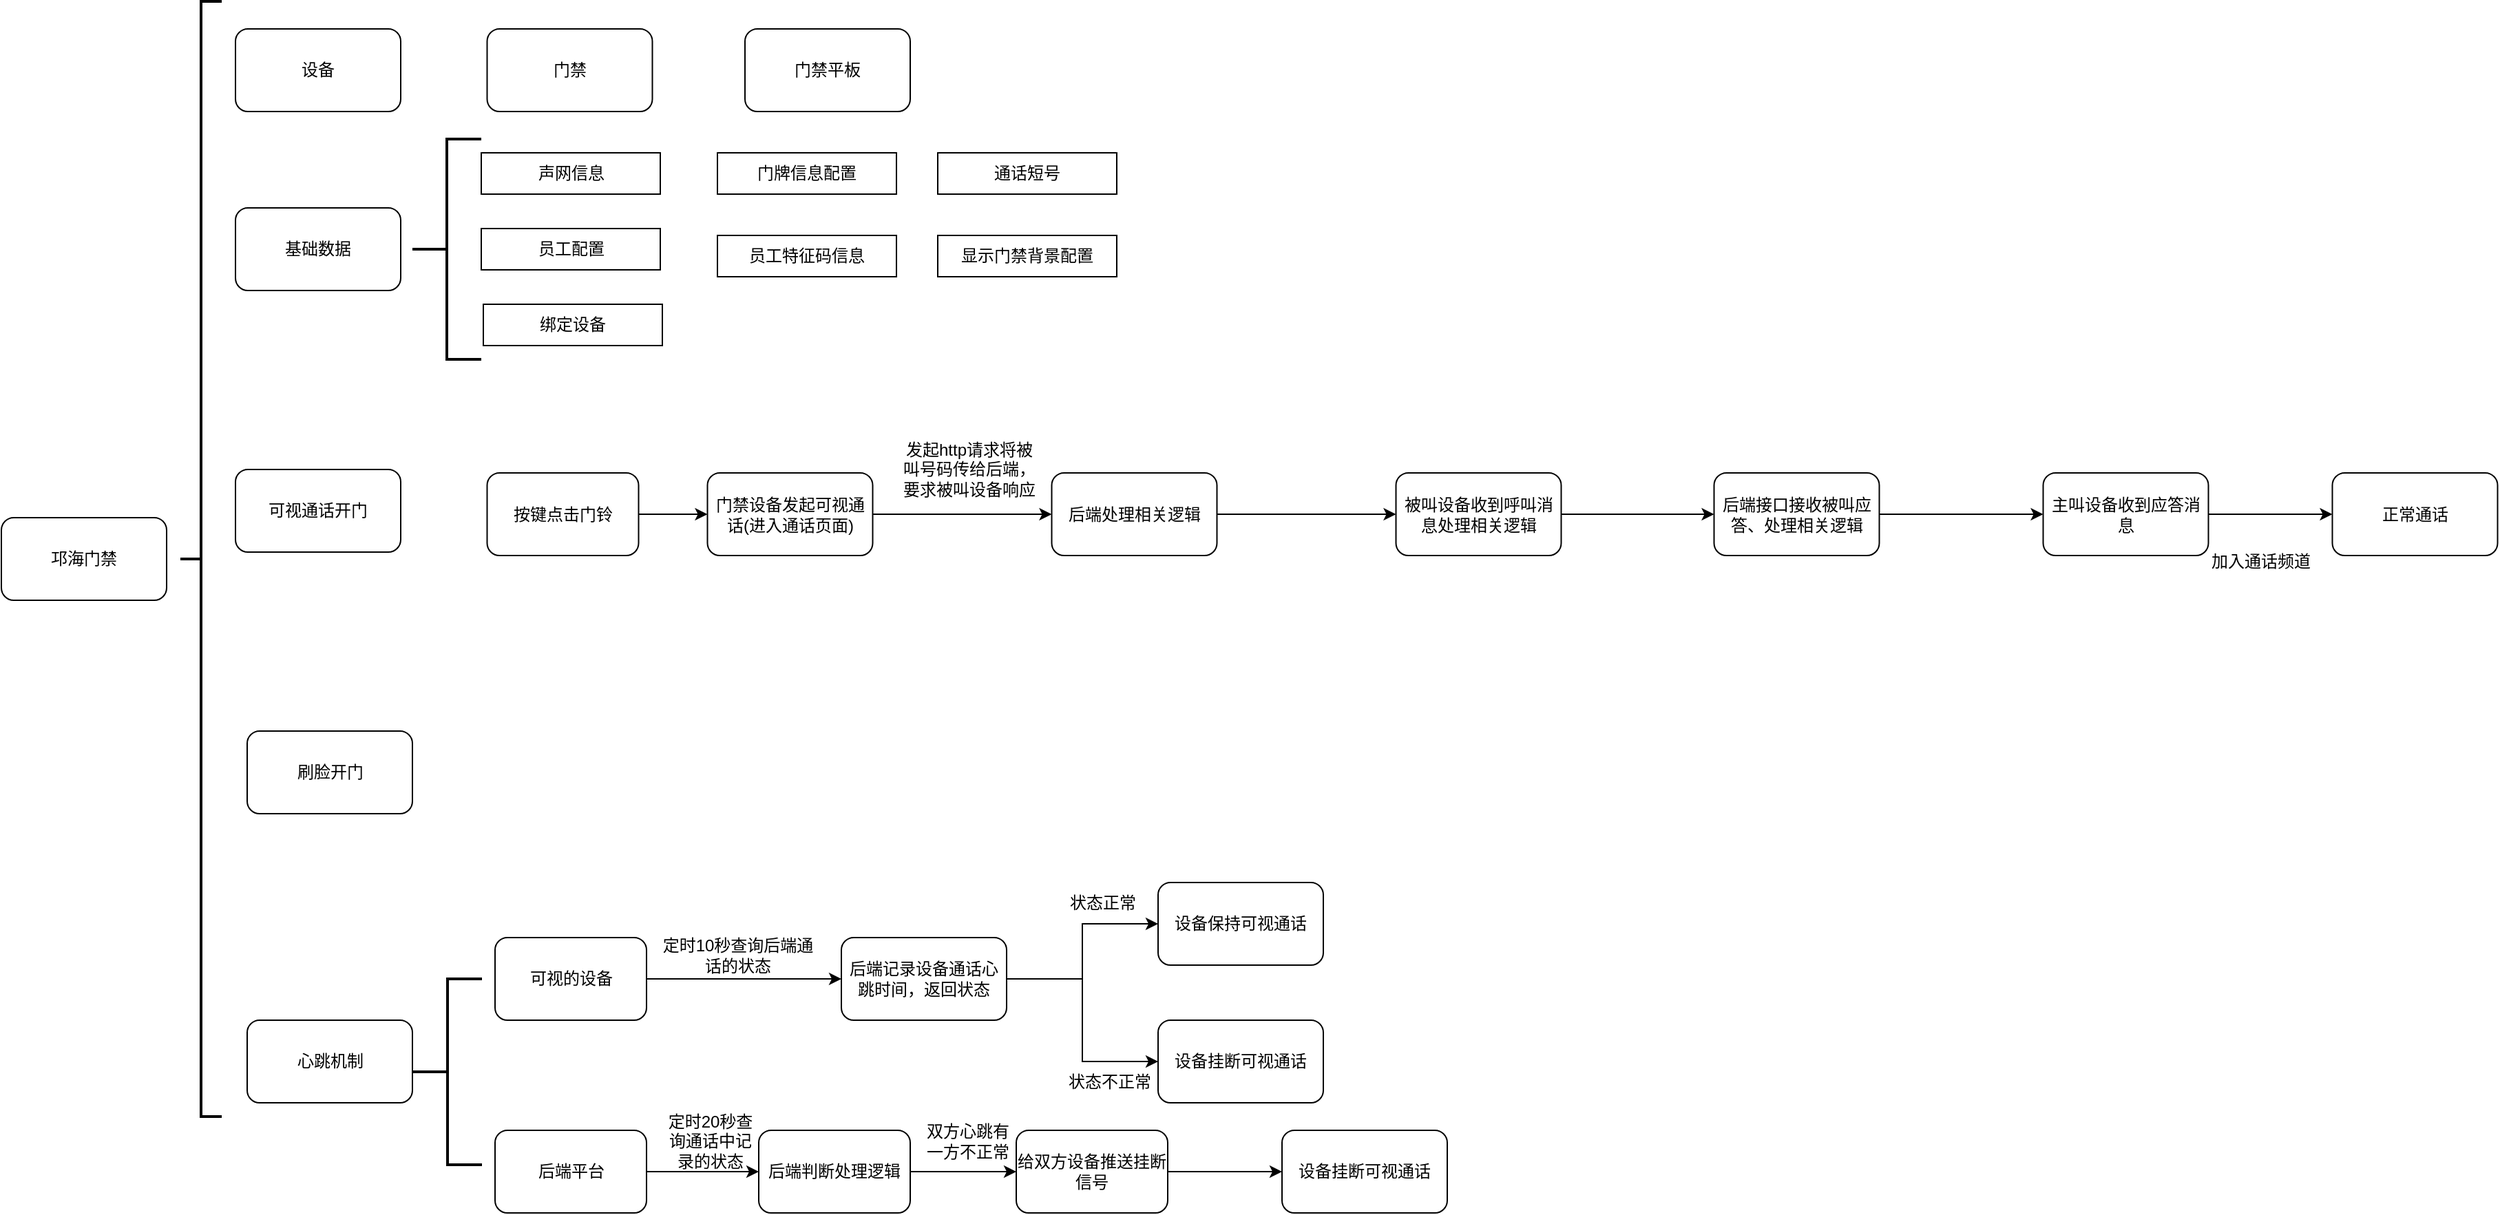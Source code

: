 <mxfile version="22.0.8" type="github">
  <diagram name="第 1 页" id="MqLak2tUNxj501sDUyA4">
    <mxGraphModel dx="1034" dy="432" grid="1" gridSize="10" guides="1" tooltips="1" connect="1" arrows="1" fold="1" page="1" pageScale="1" pageWidth="827" pageHeight="1169" math="0" shadow="0">
      <root>
        <mxCell id="0" />
        <mxCell id="1" parent="0" />
        <mxCell id="dcuhQKb_KivRzL7AXJs5-1" value="邛海门禁" style="rounded=1;whiteSpace=wrap;html=1;" parent="1" vertex="1">
          <mxGeometry x="160" y="675" width="120" height="60" as="geometry" />
        </mxCell>
        <mxCell id="dcuhQKb_KivRzL7AXJs5-2" value="" style="strokeWidth=2;html=1;shape=mxgraph.flowchart.annotation_2;align=left;labelPosition=right;pointerEvents=1;" parent="1" vertex="1">
          <mxGeometry x="290" y="300" width="30" height="810" as="geometry" />
        </mxCell>
        <mxCell id="dcuhQKb_KivRzL7AXJs5-3" value="基础数据" style="rounded=1;whiteSpace=wrap;html=1;" parent="1" vertex="1">
          <mxGeometry x="330" y="450" width="120" height="60" as="geometry" />
        </mxCell>
        <mxCell id="dcuhQKb_KivRzL7AXJs5-4" value="" style="strokeWidth=2;html=1;shape=mxgraph.flowchart.annotation_2;align=left;labelPosition=right;pointerEvents=1;points=[[0,0.5,0,0,0],[0.5,0,0,0,0],[0.5,1,0,0,0],[1,0,0,0,0],[1,0.5,0,0,0],[1,1,0,0,0]];" parent="1" vertex="1">
          <mxGeometry x="458.5" y="400" width="50" height="160" as="geometry" />
        </mxCell>
        <mxCell id="dcuhQKb_KivRzL7AXJs5-5" value="声网信息" style="rounded=0;whiteSpace=wrap;html=1;" parent="1" vertex="1">
          <mxGeometry x="508.5" y="410" width="130" height="30" as="geometry" />
        </mxCell>
        <mxCell id="dcuhQKb_KivRzL7AXJs5-6" value="门牌信息配置" style="rounded=0;whiteSpace=wrap;html=1;" parent="1" vertex="1">
          <mxGeometry x="680" y="410" width="130" height="30" as="geometry" />
        </mxCell>
        <mxCell id="dcuhQKb_KivRzL7AXJs5-7" value="员工配置" style="rounded=0;whiteSpace=wrap;html=1;" parent="1" vertex="1">
          <mxGeometry x="508.5" y="465" width="130" height="30" as="geometry" />
        </mxCell>
        <mxCell id="dcuhQKb_KivRzL7AXJs5-8" value="员工特征码信息" style="rounded=0;whiteSpace=wrap;html=1;" parent="1" vertex="1">
          <mxGeometry x="680" y="470" width="130" height="30" as="geometry" />
        </mxCell>
        <mxCell id="dcuhQKb_KivRzL7AXJs5-9" value="显示门禁背景配置" style="rounded=0;whiteSpace=wrap;html=1;" parent="1" vertex="1">
          <mxGeometry x="840" y="470" width="130" height="30" as="geometry" />
        </mxCell>
        <mxCell id="dcuhQKb_KivRzL7AXJs5-10" value="绑定设备" style="rounded=0;whiteSpace=wrap;html=1;" parent="1" vertex="1">
          <mxGeometry x="510" y="520" width="130" height="30" as="geometry" />
        </mxCell>
        <mxCell id="dcuhQKb_KivRzL7AXJs5-11" value="可视通话开门" style="rounded=1;whiteSpace=wrap;html=1;" parent="1" vertex="1">
          <mxGeometry x="330" y="640" width="120" height="60" as="geometry" />
        </mxCell>
        <mxCell id="dcuhQKb_KivRzL7AXJs5-42" value="刷脸开门" style="rounded=1;whiteSpace=wrap;html=1;" parent="1" vertex="1">
          <mxGeometry x="338.5" y="830" width="120" height="60" as="geometry" />
        </mxCell>
        <mxCell id="dcuhQKb_KivRzL7AXJs5-60" value="心跳机制" style="rounded=1;whiteSpace=wrap;html=1;" parent="1" vertex="1">
          <mxGeometry x="338.5" y="1040" width="120" height="60" as="geometry" />
        </mxCell>
        <mxCell id="dcuhQKb_KivRzL7AXJs5-61" value="" style="strokeWidth=2;html=1;shape=mxgraph.flowchart.annotation_2;align=left;labelPosition=right;pointerEvents=1;points=[[0,0.5,0,0,0],[0.5,0,0,0,0],[0.5,1,0,0,0],[1,0,0,0,0],[1,0.5,0,0,0],[1,1,0,0,0]];" parent="1" vertex="1">
          <mxGeometry x="459" y="1010" width="50" height="135" as="geometry" />
        </mxCell>
        <mxCell id="dcuhQKb_KivRzL7AXJs5-62" style="edgeStyle=orthogonalEdgeStyle;rounded=0;orthogonalLoop=1;jettySize=auto;html=1;exitX=1;exitY=0.5;exitDx=0;exitDy=0;entryX=0;entryY=0.5;entryDx=0;entryDy=0;" parent="1" source="dcuhQKb_KivRzL7AXJs5-63" target="dcuhQKb_KivRzL7AXJs5-68" edge="1">
          <mxGeometry relative="1" as="geometry" />
        </mxCell>
        <mxCell id="dcuhQKb_KivRzL7AXJs5-63" value="可视的设备" style="rounded=1;whiteSpace=wrap;html=1;" parent="1" vertex="1">
          <mxGeometry x="518.5" y="980" width="110" height="60" as="geometry" />
        </mxCell>
        <mxCell id="dcuhQKb_KivRzL7AXJs5-64" style="edgeStyle=orthogonalEdgeStyle;rounded=0;orthogonalLoop=1;jettySize=auto;html=1;exitX=1;exitY=0.5;exitDx=0;exitDy=0;entryX=0;entryY=0.5;entryDx=0;entryDy=0;" parent="1" source="dcuhQKb_KivRzL7AXJs5-65" target="dcuhQKb_KivRzL7AXJs5-75" edge="1">
          <mxGeometry relative="1" as="geometry" />
        </mxCell>
        <mxCell id="dcuhQKb_KivRzL7AXJs5-65" value="后端平台" style="rounded=1;whiteSpace=wrap;html=1;" parent="1" vertex="1">
          <mxGeometry x="518.5" y="1120" width="110" height="60" as="geometry" />
        </mxCell>
        <mxCell id="dcuhQKb_KivRzL7AXJs5-66" style="edgeStyle=orthogonalEdgeStyle;rounded=0;orthogonalLoop=1;jettySize=auto;html=1;exitX=1;exitY=0.5;exitDx=0;exitDy=0;entryX=0;entryY=0.5;entryDx=0;entryDy=0;" parent="1" source="dcuhQKb_KivRzL7AXJs5-68" target="dcuhQKb_KivRzL7AXJs5-70" edge="1">
          <mxGeometry relative="1" as="geometry" />
        </mxCell>
        <mxCell id="dcuhQKb_KivRzL7AXJs5-67" style="edgeStyle=orthogonalEdgeStyle;rounded=0;orthogonalLoop=1;jettySize=auto;html=1;exitX=1;exitY=0.5;exitDx=0;exitDy=0;entryX=0;entryY=0.5;entryDx=0;entryDy=0;" parent="1" source="dcuhQKb_KivRzL7AXJs5-68" target="dcuhQKb_KivRzL7AXJs5-72" edge="1">
          <mxGeometry relative="1" as="geometry" />
        </mxCell>
        <mxCell id="dcuhQKb_KivRzL7AXJs5-68" value="后端记录设备通话心跳时间，返回状态" style="rounded=1;whiteSpace=wrap;html=1;" parent="1" vertex="1">
          <mxGeometry x="770" y="980" width="120" height="60" as="geometry" />
        </mxCell>
        <mxCell id="dcuhQKb_KivRzL7AXJs5-69" value="定时10秒查询后端通话的状态" style="text;html=1;strokeColor=none;fillColor=none;align=center;verticalAlign=middle;whiteSpace=wrap;rounded=0;" parent="1" vertex="1">
          <mxGeometry x="638.5" y="965" width="111.5" height="55" as="geometry" />
        </mxCell>
        <mxCell id="dcuhQKb_KivRzL7AXJs5-70" value="设备保持可视通话" style="rounded=1;whiteSpace=wrap;html=1;" parent="1" vertex="1">
          <mxGeometry x="1000" y="940" width="120" height="60" as="geometry" />
        </mxCell>
        <mxCell id="dcuhQKb_KivRzL7AXJs5-71" value="状态正常" style="text;html=1;strokeColor=none;fillColor=none;align=center;verticalAlign=middle;whiteSpace=wrap;rounded=0;" parent="1" vertex="1">
          <mxGeometry x="930" y="940" width="60" height="30" as="geometry" />
        </mxCell>
        <mxCell id="dcuhQKb_KivRzL7AXJs5-72" value="设备挂断可视通话" style="rounded=1;whiteSpace=wrap;html=1;" parent="1" vertex="1">
          <mxGeometry x="1000" y="1040" width="120" height="60" as="geometry" />
        </mxCell>
        <mxCell id="dcuhQKb_KivRzL7AXJs5-73" value="状态不正常" style="text;html=1;strokeColor=none;fillColor=none;align=center;verticalAlign=middle;whiteSpace=wrap;rounded=0;" parent="1" vertex="1">
          <mxGeometry x="930" y="1070" width="70" height="30" as="geometry" />
        </mxCell>
        <mxCell id="dcuhQKb_KivRzL7AXJs5-74" style="edgeStyle=orthogonalEdgeStyle;rounded=0;orthogonalLoop=1;jettySize=auto;html=1;exitX=1;exitY=0.5;exitDx=0;exitDy=0;" parent="1" source="dcuhQKb_KivRzL7AXJs5-75" target="dcuhQKb_KivRzL7AXJs5-78" edge="1">
          <mxGeometry relative="1" as="geometry" />
        </mxCell>
        <mxCell id="dcuhQKb_KivRzL7AXJs5-75" value="后端判断处理逻辑" style="rounded=1;whiteSpace=wrap;html=1;" parent="1" vertex="1">
          <mxGeometry x="710" y="1120" width="110" height="60" as="geometry" />
        </mxCell>
        <mxCell id="dcuhQKb_KivRzL7AXJs5-76" value="定时20秒查询通话中记录的状态" style="text;html=1;strokeColor=none;fillColor=none;align=center;verticalAlign=middle;whiteSpace=wrap;rounded=0;" parent="1" vertex="1">
          <mxGeometry x="638.5" y="1100" width="71.5" height="55" as="geometry" />
        </mxCell>
        <mxCell id="dcuhQKb_KivRzL7AXJs5-77" style="edgeStyle=orthogonalEdgeStyle;rounded=0;orthogonalLoop=1;jettySize=auto;html=1;exitX=1;exitY=0.5;exitDx=0;exitDy=0;entryX=0;entryY=0.5;entryDx=0;entryDy=0;" parent="1" source="dcuhQKb_KivRzL7AXJs5-78" target="dcuhQKb_KivRzL7AXJs5-79" edge="1">
          <mxGeometry relative="1" as="geometry" />
        </mxCell>
        <mxCell id="dcuhQKb_KivRzL7AXJs5-78" value="给双方设备推送挂断信号" style="rounded=1;whiteSpace=wrap;html=1;" parent="1" vertex="1">
          <mxGeometry x="897" y="1120" width="110" height="60" as="geometry" />
        </mxCell>
        <mxCell id="dcuhQKb_KivRzL7AXJs5-79" value="设备挂断可视通话" style="rounded=1;whiteSpace=wrap;html=1;" parent="1" vertex="1">
          <mxGeometry x="1090" y="1120" width="120" height="60" as="geometry" />
        </mxCell>
        <mxCell id="dcuhQKb_KivRzL7AXJs5-80" value="双方心跳有一方不正常" style="text;html=1;strokeColor=none;fillColor=none;align=center;verticalAlign=middle;whiteSpace=wrap;rounded=0;" parent="1" vertex="1">
          <mxGeometry x="826" y="1100" width="71.5" height="55" as="geometry" />
        </mxCell>
        <mxCell id="dcuhQKb_KivRzL7AXJs5-81" value="设备" style="rounded=1;whiteSpace=wrap;html=1;" parent="1" vertex="1">
          <mxGeometry x="330" y="320" width="120" height="60" as="geometry" />
        </mxCell>
        <mxCell id="dcuhQKb_KivRzL7AXJs5-82" value="门禁" style="rounded=1;whiteSpace=wrap;html=1;" parent="1" vertex="1">
          <mxGeometry x="512.75" y="320" width="120" height="60" as="geometry" />
        </mxCell>
        <mxCell id="dcuhQKb_KivRzL7AXJs5-83" value="门禁平板" style="rounded=1;whiteSpace=wrap;html=1;" parent="1" vertex="1">
          <mxGeometry x="700" y="320" width="120" height="60" as="geometry" />
        </mxCell>
        <mxCell id="dcuhQKb_KivRzL7AXJs5-84" value="通话短号" style="rounded=0;whiteSpace=wrap;html=1;" parent="1" vertex="1">
          <mxGeometry x="840" y="410" width="130" height="30" as="geometry" />
        </mxCell>
        <mxCell id="dcuhQKb_KivRzL7AXJs5-86" style="edgeStyle=orthogonalEdgeStyle;rounded=0;orthogonalLoop=1;jettySize=auto;html=1;exitX=1;exitY=0.5;exitDx=0;exitDy=0;entryX=0;entryY=0.5;entryDx=0;entryDy=0;" parent="1" source="dcuhQKb_KivRzL7AXJs5-87" target="dcuhQKb_KivRzL7AXJs5-89" edge="1">
          <mxGeometry relative="1" as="geometry" />
        </mxCell>
        <mxCell id="dcuhQKb_KivRzL7AXJs5-87" value="按键点击门铃" style="rounded=1;whiteSpace=wrap;html=1;" parent="1" vertex="1">
          <mxGeometry x="512.75" y="642.5" width="110" height="60" as="geometry" />
        </mxCell>
        <mxCell id="dcuhQKb_KivRzL7AXJs5-88" style="edgeStyle=orthogonalEdgeStyle;rounded=0;orthogonalLoop=1;jettySize=auto;html=1;exitX=1;exitY=0.5;exitDx=0;exitDy=0;entryX=0;entryY=0.5;entryDx=0;entryDy=0;" parent="1" source="dcuhQKb_KivRzL7AXJs5-89" target="dcuhQKb_KivRzL7AXJs5-91" edge="1">
          <mxGeometry relative="1" as="geometry" />
        </mxCell>
        <mxCell id="dcuhQKb_KivRzL7AXJs5-89" value="门禁设备发起可视通话(进入通话页面)" style="rounded=1;whiteSpace=wrap;html=1;" parent="1" vertex="1">
          <mxGeometry x="672.75" y="642.5" width="120" height="60" as="geometry" />
        </mxCell>
        <mxCell id="dcuhQKb_KivRzL7AXJs5-90" style="edgeStyle=orthogonalEdgeStyle;rounded=0;orthogonalLoop=1;jettySize=auto;html=1;exitX=1;exitY=0.5;exitDx=0;exitDy=0;" parent="1" source="dcuhQKb_KivRzL7AXJs5-91" target="dcuhQKb_KivRzL7AXJs5-93" edge="1">
          <mxGeometry relative="1" as="geometry" />
        </mxCell>
        <mxCell id="dcuhQKb_KivRzL7AXJs5-91" value="后端处理相关逻辑" style="rounded=1;whiteSpace=wrap;html=1;" parent="1" vertex="1">
          <mxGeometry x="922.75" y="642.5" width="120" height="60" as="geometry" />
        </mxCell>
        <mxCell id="dcuhQKb_KivRzL7AXJs5-92" style="edgeStyle=orthogonalEdgeStyle;rounded=0;orthogonalLoop=1;jettySize=auto;html=1;exitX=1;exitY=0.5;exitDx=0;exitDy=0;entryX=0;entryY=0.5;entryDx=0;entryDy=0;" parent="1" source="dcuhQKb_KivRzL7AXJs5-93" target="dcuhQKb_KivRzL7AXJs5-95" edge="1">
          <mxGeometry relative="1" as="geometry" />
        </mxCell>
        <mxCell id="dcuhQKb_KivRzL7AXJs5-93" value="被叫设备收到呼叫消息处理相关逻辑" style="rounded=1;whiteSpace=wrap;html=1;" parent="1" vertex="1">
          <mxGeometry x="1172.75" y="642.5" width="120" height="60" as="geometry" />
        </mxCell>
        <mxCell id="dcuhQKb_KivRzL7AXJs5-94" style="edgeStyle=orthogonalEdgeStyle;rounded=0;orthogonalLoop=1;jettySize=auto;html=1;exitX=1;exitY=0.5;exitDx=0;exitDy=0;entryX=0;entryY=0.5;entryDx=0;entryDy=0;" parent="1" source="dcuhQKb_KivRzL7AXJs5-95" target="dcuhQKb_KivRzL7AXJs5-97" edge="1">
          <mxGeometry relative="1" as="geometry" />
        </mxCell>
        <mxCell id="dcuhQKb_KivRzL7AXJs5-95" value="后端接口接收被叫应答、处理相关逻辑" style="rounded=1;whiteSpace=wrap;html=1;" parent="1" vertex="1">
          <mxGeometry x="1403.75" y="642.5" width="120" height="60" as="geometry" />
        </mxCell>
        <mxCell id="dcuhQKb_KivRzL7AXJs5-96" style="edgeStyle=orthogonalEdgeStyle;rounded=0;orthogonalLoop=1;jettySize=auto;html=1;exitX=1;exitY=0.5;exitDx=0;exitDy=0;entryX=0;entryY=0.5;entryDx=0;entryDy=0;" parent="1" source="dcuhQKb_KivRzL7AXJs5-97" target="dcuhQKb_KivRzL7AXJs5-99" edge="1">
          <mxGeometry relative="1" as="geometry" />
        </mxCell>
        <mxCell id="dcuhQKb_KivRzL7AXJs5-97" value="主叫设备收到应答消息" style="rounded=1;whiteSpace=wrap;html=1;" parent="1" vertex="1">
          <mxGeometry x="1642.75" y="642.5" width="120" height="60" as="geometry" />
        </mxCell>
        <mxCell id="dcuhQKb_KivRzL7AXJs5-98" value="发起http请求将被叫号码传给后端，要求被叫设备响应" style="text;html=1;strokeColor=none;fillColor=none;align=center;verticalAlign=middle;whiteSpace=wrap;rounded=0;" parent="1" vertex="1">
          <mxGeometry x="812.75" y="612.5" width="100" height="55" as="geometry" />
        </mxCell>
        <mxCell id="dcuhQKb_KivRzL7AXJs5-99" value="正常通话" style="rounded=1;whiteSpace=wrap;html=1;" parent="1" vertex="1">
          <mxGeometry x="1852.75" y="642.5" width="120" height="60" as="geometry" />
        </mxCell>
        <mxCell id="dcuhQKb_KivRzL7AXJs5-100" value="加入通话频道" style="text;whiteSpace=wrap;" parent="1" vertex="1">
          <mxGeometry x="1762.75" y="692.5" width="100" height="30" as="geometry" />
        </mxCell>
      </root>
    </mxGraphModel>
  </diagram>
</mxfile>
